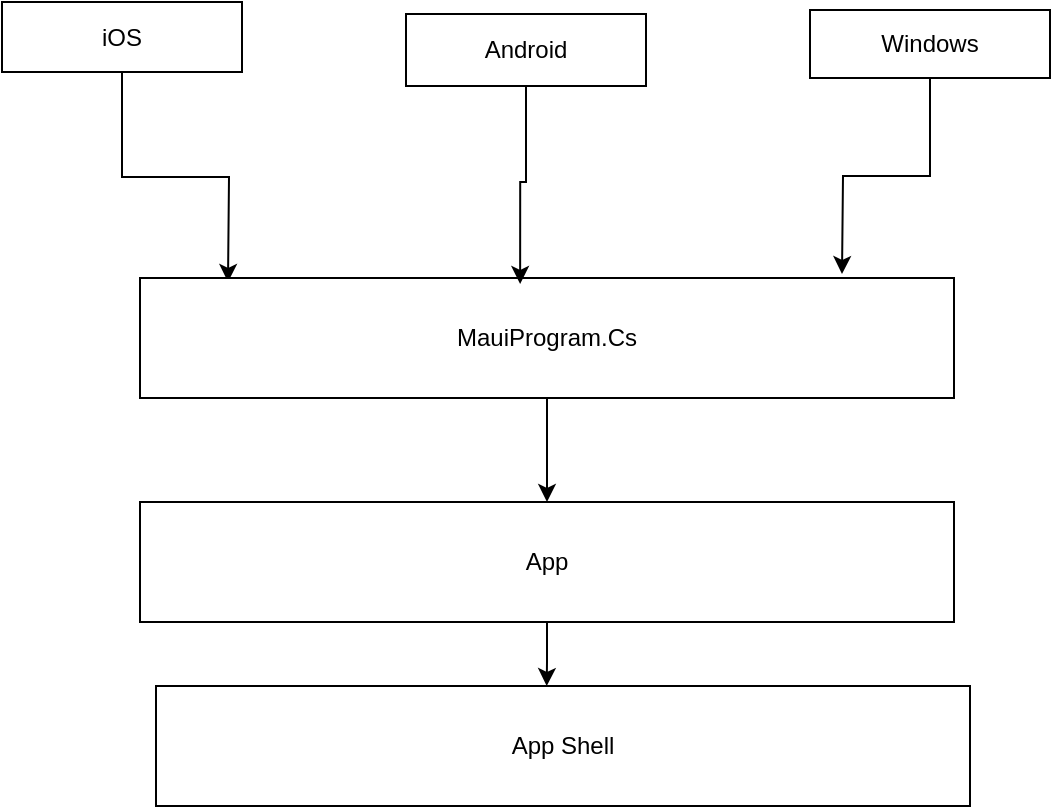 <mxfile version="24.4.0" type="github">
  <diagram name="Page-1" id="2V4rqOWZvK8FLuukP6qS">
    <mxGraphModel dx="880" dy="2772" grid="0" gridSize="10" guides="1" tooltips="1" connect="1" arrows="1" fold="1" page="1" pageScale="1" pageWidth="827" pageHeight="1169" math="0" shadow="0">
      <root>
        <mxCell id="0" />
        <mxCell id="1" parent="0" />
        <mxCell id="oT6FwI8QurMoWfeplt99-12" style="edgeStyle=orthogonalEdgeStyle;rounded=0;orthogonalLoop=1;jettySize=auto;html=1;" edge="1" parent="1" source="oT6FwI8QurMoWfeplt99-1">
          <mxGeometry relative="1" as="geometry">
            <mxPoint x="260" y="-1409" as="targetPoint" />
          </mxGeometry>
        </mxCell>
        <mxCell id="oT6FwI8QurMoWfeplt99-1" value="iOS" style="rounded=0;whiteSpace=wrap;html=1;" vertex="1" parent="1">
          <mxGeometry x="147" y="-1549" width="120" height="35" as="geometry" />
        </mxCell>
        <mxCell id="oT6FwI8QurMoWfeplt99-2" value="Android" style="rounded=0;whiteSpace=wrap;html=1;" vertex="1" parent="1">
          <mxGeometry x="349" y="-1543" width="120" height="36" as="geometry" />
        </mxCell>
        <mxCell id="oT6FwI8QurMoWfeplt99-13" style="edgeStyle=orthogonalEdgeStyle;rounded=0;orthogonalLoop=1;jettySize=auto;html=1;" edge="1" parent="1" source="oT6FwI8QurMoWfeplt99-3">
          <mxGeometry relative="1" as="geometry">
            <mxPoint x="567" y="-1413" as="targetPoint" />
          </mxGeometry>
        </mxCell>
        <mxCell id="oT6FwI8QurMoWfeplt99-3" value="Windows" style="rounded=0;whiteSpace=wrap;html=1;" vertex="1" parent="1">
          <mxGeometry x="551" y="-1545" width="120" height="34" as="geometry" />
        </mxCell>
        <mxCell id="oT6FwI8QurMoWfeplt99-16" style="edgeStyle=orthogonalEdgeStyle;rounded=0;orthogonalLoop=1;jettySize=auto;html=1;entryX=0.5;entryY=0;entryDx=0;entryDy=0;" edge="1" parent="1" source="oT6FwI8QurMoWfeplt99-4" target="oT6FwI8QurMoWfeplt99-15">
          <mxGeometry relative="1" as="geometry" />
        </mxCell>
        <mxCell id="oT6FwI8QurMoWfeplt99-4" value="MauiProgram.Cs" style="rounded=0;whiteSpace=wrap;html=1;" vertex="1" parent="1">
          <mxGeometry x="216" y="-1411" width="407" height="60" as="geometry" />
        </mxCell>
        <mxCell id="oT6FwI8QurMoWfeplt99-14" style="edgeStyle=orthogonalEdgeStyle;rounded=0;orthogonalLoop=1;jettySize=auto;html=1;entryX=0.467;entryY=0.05;entryDx=0;entryDy=0;entryPerimeter=0;" edge="1" parent="1" source="oT6FwI8QurMoWfeplt99-2" target="oT6FwI8QurMoWfeplt99-4">
          <mxGeometry relative="1" as="geometry" />
        </mxCell>
        <mxCell id="oT6FwI8QurMoWfeplt99-15" value="App" style="rounded=0;whiteSpace=wrap;html=1;" vertex="1" parent="1">
          <mxGeometry x="216" y="-1299" width="407" height="60" as="geometry" />
        </mxCell>
        <mxCell id="oT6FwI8QurMoWfeplt99-17" value="App Shell" style="rounded=0;whiteSpace=wrap;html=1;" vertex="1" parent="1">
          <mxGeometry x="224" y="-1207" width="407" height="60" as="geometry" />
        </mxCell>
        <mxCell id="oT6FwI8QurMoWfeplt99-18" style="edgeStyle=orthogonalEdgeStyle;rounded=0;orthogonalLoop=1;jettySize=auto;html=1;entryX=0.48;entryY=0;entryDx=0;entryDy=0;entryPerimeter=0;" edge="1" parent="1" source="oT6FwI8QurMoWfeplt99-15" target="oT6FwI8QurMoWfeplt99-17">
          <mxGeometry relative="1" as="geometry" />
        </mxCell>
      </root>
    </mxGraphModel>
  </diagram>
</mxfile>
